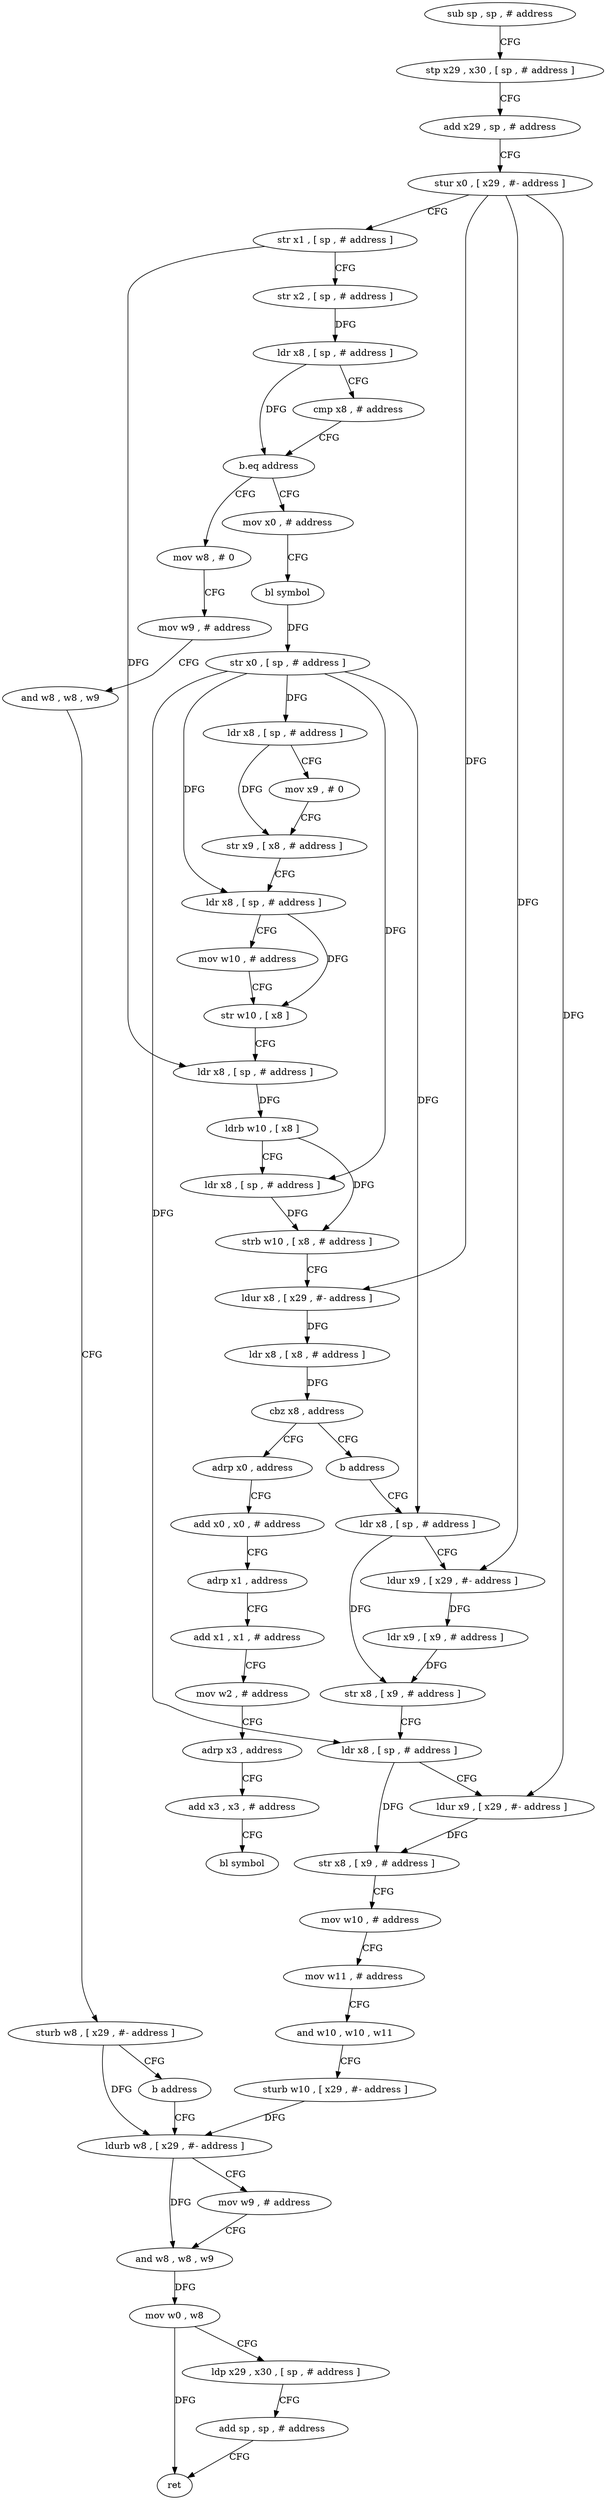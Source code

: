 digraph "func" {
"4210904" [label = "sub sp , sp , # address" ]
"4210908" [label = "stp x29 , x30 , [ sp , # address ]" ]
"4210912" [label = "add x29 , sp , # address" ]
"4210916" [label = "stur x0 , [ x29 , #- address ]" ]
"4210920" [label = "str x1 , [ sp , # address ]" ]
"4210924" [label = "str x2 , [ sp , # address ]" ]
"4210928" [label = "ldr x8 , [ sp , # address ]" ]
"4210932" [label = "cmp x8 , # address" ]
"4210936" [label = "b.eq address" ]
"4210960" [label = "mov x0 , # address" ]
"4210940" [label = "mov w8 , # 0" ]
"4210964" [label = "bl symbol" ]
"4210968" [label = "str x0 , [ sp , # address ]" ]
"4210972" [label = "ldr x8 , [ sp , # address ]" ]
"4210976" [label = "mov x9 , # 0" ]
"4210980" [label = "str x9 , [ x8 , # address ]" ]
"4210984" [label = "ldr x8 , [ sp , # address ]" ]
"4210988" [label = "mov w10 , # address" ]
"4210992" [label = "str w10 , [ x8 ]" ]
"4210996" [label = "ldr x8 , [ sp , # address ]" ]
"4211000" [label = "ldrb w10 , [ x8 ]" ]
"4211004" [label = "ldr x8 , [ sp , # address ]" ]
"4211008" [label = "strb w10 , [ x8 , # address ]" ]
"4211012" [label = "ldur x8 , [ x29 , #- address ]" ]
"4211016" [label = "ldr x8 , [ x8 , # address ]" ]
"4211020" [label = "cbz x8 , address" ]
"4211028" [label = "adrp x0 , address" ]
"4211024" [label = "b address" ]
"4210944" [label = "mov w9 , # address" ]
"4210948" [label = "and w8 , w8 , w9" ]
"4210952" [label = "sturb w8 , [ x29 , #- address ]" ]
"4210956" [label = "b address" ]
"4211104" [label = "ldurb w8 , [ x29 , #- address ]" ]
"4211032" [label = "add x0 , x0 , # address" ]
"4211036" [label = "adrp x1 , address" ]
"4211040" [label = "add x1 , x1 , # address" ]
"4211044" [label = "mov w2 , # address" ]
"4211048" [label = "adrp x3 , address" ]
"4211052" [label = "add x3 , x3 , # address" ]
"4211056" [label = "bl symbol" ]
"4211060" [label = "ldr x8 , [ sp , # address ]" ]
"4211108" [label = "mov w9 , # address" ]
"4211112" [label = "and w8 , w8 , w9" ]
"4211116" [label = "mov w0 , w8" ]
"4211120" [label = "ldp x29 , x30 , [ sp , # address ]" ]
"4211124" [label = "add sp , sp , # address" ]
"4211128" [label = "ret" ]
"4211064" [label = "ldur x9 , [ x29 , #- address ]" ]
"4211068" [label = "ldr x9 , [ x9 , # address ]" ]
"4211072" [label = "str x8 , [ x9 , # address ]" ]
"4211076" [label = "ldr x8 , [ sp , # address ]" ]
"4211080" [label = "ldur x9 , [ x29 , #- address ]" ]
"4211084" [label = "str x8 , [ x9 , # address ]" ]
"4211088" [label = "mov w10 , # address" ]
"4211092" [label = "mov w11 , # address" ]
"4211096" [label = "and w10 , w10 , w11" ]
"4211100" [label = "sturb w10 , [ x29 , #- address ]" ]
"4210904" -> "4210908" [ label = "CFG" ]
"4210908" -> "4210912" [ label = "CFG" ]
"4210912" -> "4210916" [ label = "CFG" ]
"4210916" -> "4210920" [ label = "CFG" ]
"4210916" -> "4211012" [ label = "DFG" ]
"4210916" -> "4211064" [ label = "DFG" ]
"4210916" -> "4211080" [ label = "DFG" ]
"4210920" -> "4210924" [ label = "CFG" ]
"4210920" -> "4210996" [ label = "DFG" ]
"4210924" -> "4210928" [ label = "DFG" ]
"4210928" -> "4210932" [ label = "CFG" ]
"4210928" -> "4210936" [ label = "DFG" ]
"4210932" -> "4210936" [ label = "CFG" ]
"4210936" -> "4210960" [ label = "CFG" ]
"4210936" -> "4210940" [ label = "CFG" ]
"4210960" -> "4210964" [ label = "CFG" ]
"4210940" -> "4210944" [ label = "CFG" ]
"4210964" -> "4210968" [ label = "DFG" ]
"4210968" -> "4210972" [ label = "DFG" ]
"4210968" -> "4210984" [ label = "DFG" ]
"4210968" -> "4211004" [ label = "DFG" ]
"4210968" -> "4211060" [ label = "DFG" ]
"4210968" -> "4211076" [ label = "DFG" ]
"4210972" -> "4210976" [ label = "CFG" ]
"4210972" -> "4210980" [ label = "DFG" ]
"4210976" -> "4210980" [ label = "CFG" ]
"4210980" -> "4210984" [ label = "CFG" ]
"4210984" -> "4210988" [ label = "CFG" ]
"4210984" -> "4210992" [ label = "DFG" ]
"4210988" -> "4210992" [ label = "CFG" ]
"4210992" -> "4210996" [ label = "CFG" ]
"4210996" -> "4211000" [ label = "DFG" ]
"4211000" -> "4211004" [ label = "CFG" ]
"4211000" -> "4211008" [ label = "DFG" ]
"4211004" -> "4211008" [ label = "DFG" ]
"4211008" -> "4211012" [ label = "CFG" ]
"4211012" -> "4211016" [ label = "DFG" ]
"4211016" -> "4211020" [ label = "DFG" ]
"4211020" -> "4211028" [ label = "CFG" ]
"4211020" -> "4211024" [ label = "CFG" ]
"4211028" -> "4211032" [ label = "CFG" ]
"4211024" -> "4211060" [ label = "CFG" ]
"4210944" -> "4210948" [ label = "CFG" ]
"4210948" -> "4210952" [ label = "CFG" ]
"4210952" -> "4210956" [ label = "CFG" ]
"4210952" -> "4211104" [ label = "DFG" ]
"4210956" -> "4211104" [ label = "CFG" ]
"4211104" -> "4211108" [ label = "CFG" ]
"4211104" -> "4211112" [ label = "DFG" ]
"4211032" -> "4211036" [ label = "CFG" ]
"4211036" -> "4211040" [ label = "CFG" ]
"4211040" -> "4211044" [ label = "CFG" ]
"4211044" -> "4211048" [ label = "CFG" ]
"4211048" -> "4211052" [ label = "CFG" ]
"4211052" -> "4211056" [ label = "CFG" ]
"4211060" -> "4211064" [ label = "CFG" ]
"4211060" -> "4211072" [ label = "DFG" ]
"4211108" -> "4211112" [ label = "CFG" ]
"4211112" -> "4211116" [ label = "DFG" ]
"4211116" -> "4211120" [ label = "CFG" ]
"4211116" -> "4211128" [ label = "DFG" ]
"4211120" -> "4211124" [ label = "CFG" ]
"4211124" -> "4211128" [ label = "CFG" ]
"4211064" -> "4211068" [ label = "DFG" ]
"4211068" -> "4211072" [ label = "DFG" ]
"4211072" -> "4211076" [ label = "CFG" ]
"4211076" -> "4211080" [ label = "CFG" ]
"4211076" -> "4211084" [ label = "DFG" ]
"4211080" -> "4211084" [ label = "DFG" ]
"4211084" -> "4211088" [ label = "CFG" ]
"4211088" -> "4211092" [ label = "CFG" ]
"4211092" -> "4211096" [ label = "CFG" ]
"4211096" -> "4211100" [ label = "CFG" ]
"4211100" -> "4211104" [ label = "DFG" ]
}
